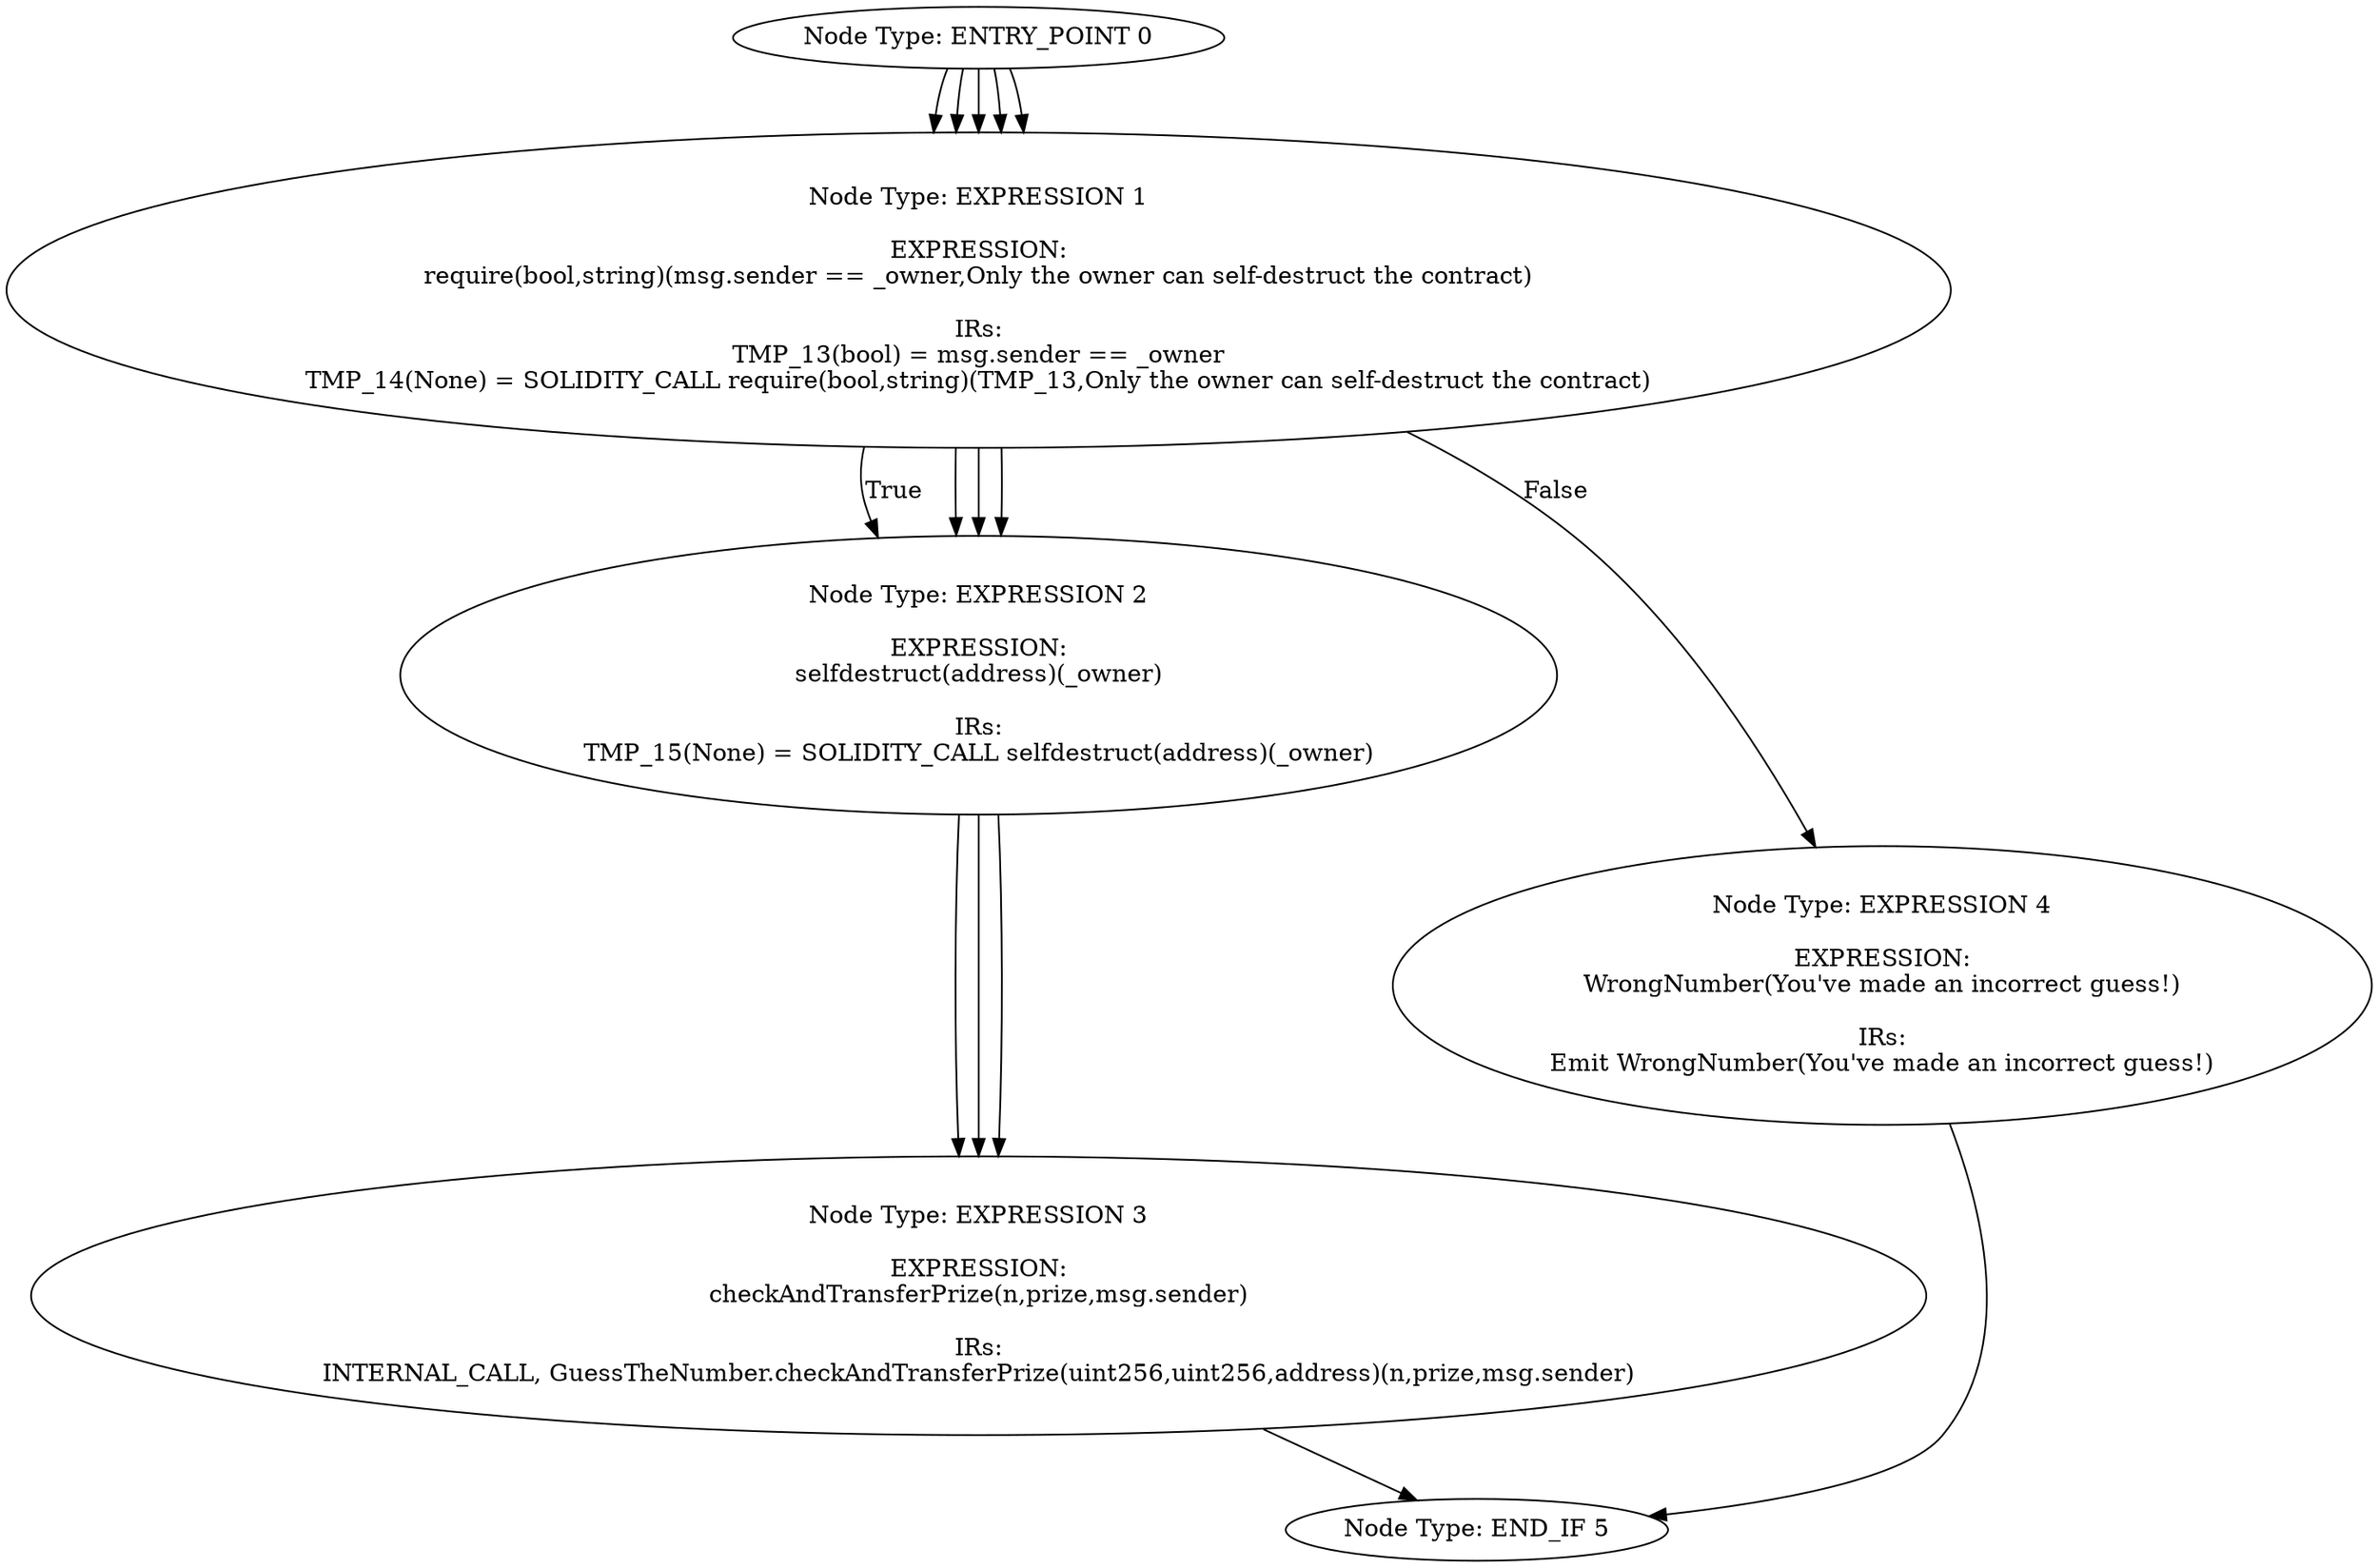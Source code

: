 digraph CFG {
0[label="Node Type: ENTRY_POINT 0
"];
0->1;
1[label="Node Type: IF 1

EXPRESSION:
n == _secretNumber

IRs:
TMP_9(bool) = n == _secretNumber
CONDITION TMP_9"];
1->2[label="True"];
1->4[label="False"];
2[label="Node Type: EXPRESSION 2

EXPRESSION:
guesser.transfer(prize)

IRs:
Transfer dest:guesser value:prize"];
2->3;
3[label="Node Type: EXPRESSION 3

EXPRESSION:
Success(You guessed the correct number!)

IRs:
Emit Success(You guessed the correct number!)"];
3->5;
4[label="Node Type: EXPRESSION 4

EXPRESSION:
WrongNumber(You've made an incorrect guess!)

IRs:
Emit WrongNumber(You've made an incorrect guess!)"];
4->5;
5[label="Node Type: END_IF 5
"];
0[label="Node Type: ENTRY_POINT 0
"];
0->1;
1[label="Node Type: EXPRESSION 1

EXPRESSION:
require(bool,string)(secretNumber <= 10,Secret number must be between 0 and 10)

IRs:
TMP_0(bool) = secretNumber <= 10
TMP_1(None) = SOLIDITY_CALL require(bool,string)(TMP_0,Secret number must be between 0 and 10)"];
1->2;
2[label="Node Type: EXPRESSION 2

EXPRESSION:
_secretNumber = secretNumber

IRs:
_secretNumber(uint256) := secretNumber(uint256)"];
2->3;
3[label="Node Type: EXPRESSION 3

EXPRESSION:
_owner = msg.sender

IRs:
_owner(address) := msg.sender(address)"];
0[label="Node Type: ENTRY_POINT 0
"];
0->1;
1[label="Node Type: RETURN 1

EXPRESSION:
address(this).balance

IRs:
TMP_2 = CONVERT this to address
TMP_3(uint256) = SOLIDITY_CALL balance(address)(TMP_2)
RETURN TMP_3"];
0[label="Node Type: ENTRY_POINT 0
"];
0->1;
1[label="Node Type: EXPRESSION 1

EXPRESSION:
require(bool,string)(msg.value == 1000000000000000000,You must send exactly 1 ether)

IRs:
TMP_4(bool) = msg.value == 1000000000000000000
TMP_5(None) = SOLIDITY_CALL require(bool,string)(TMP_4,You must send exactly 1 ether)"];
1->2;
2[label="Node Type: NEW VARIABLE 2

EXPRESSION:
prize = address(this).balance

IRs:
TMP_6 = CONVERT this to address
TMP_7(uint256) = SOLIDITY_CALL balance(address)(TMP_6)
prize(uint256) := TMP_7(uint256)"];
2->3;
3[label="Node Type: EXPRESSION 3

EXPRESSION:
checkAndTransferPrize(n,prize,msg.sender)

IRs:
INTERNAL_CALL, GuessTheNumber.checkAndTransferPrize(uint256,uint256,address)(n,prize,msg.sender)"];
0[label="Node Type: ENTRY_POINT 0
"];
0->1;
1[label="Node Type: EXPRESSION 1

EXPRESSION:
require(bool,string)(msg.sender == _owner,Only the owner can self-destruct the contract)

IRs:
TMP_13(bool) = msg.sender == _owner
TMP_14(None) = SOLIDITY_CALL require(bool,string)(TMP_13,Only the owner can self-destruct the contract)"];
1->2;
2[label="Node Type: EXPRESSION 2

EXPRESSION:
selfdestruct(address)(_owner)

IRs:
TMP_15(None) = SOLIDITY_CALL selfdestruct(address)(_owner)"];
}
